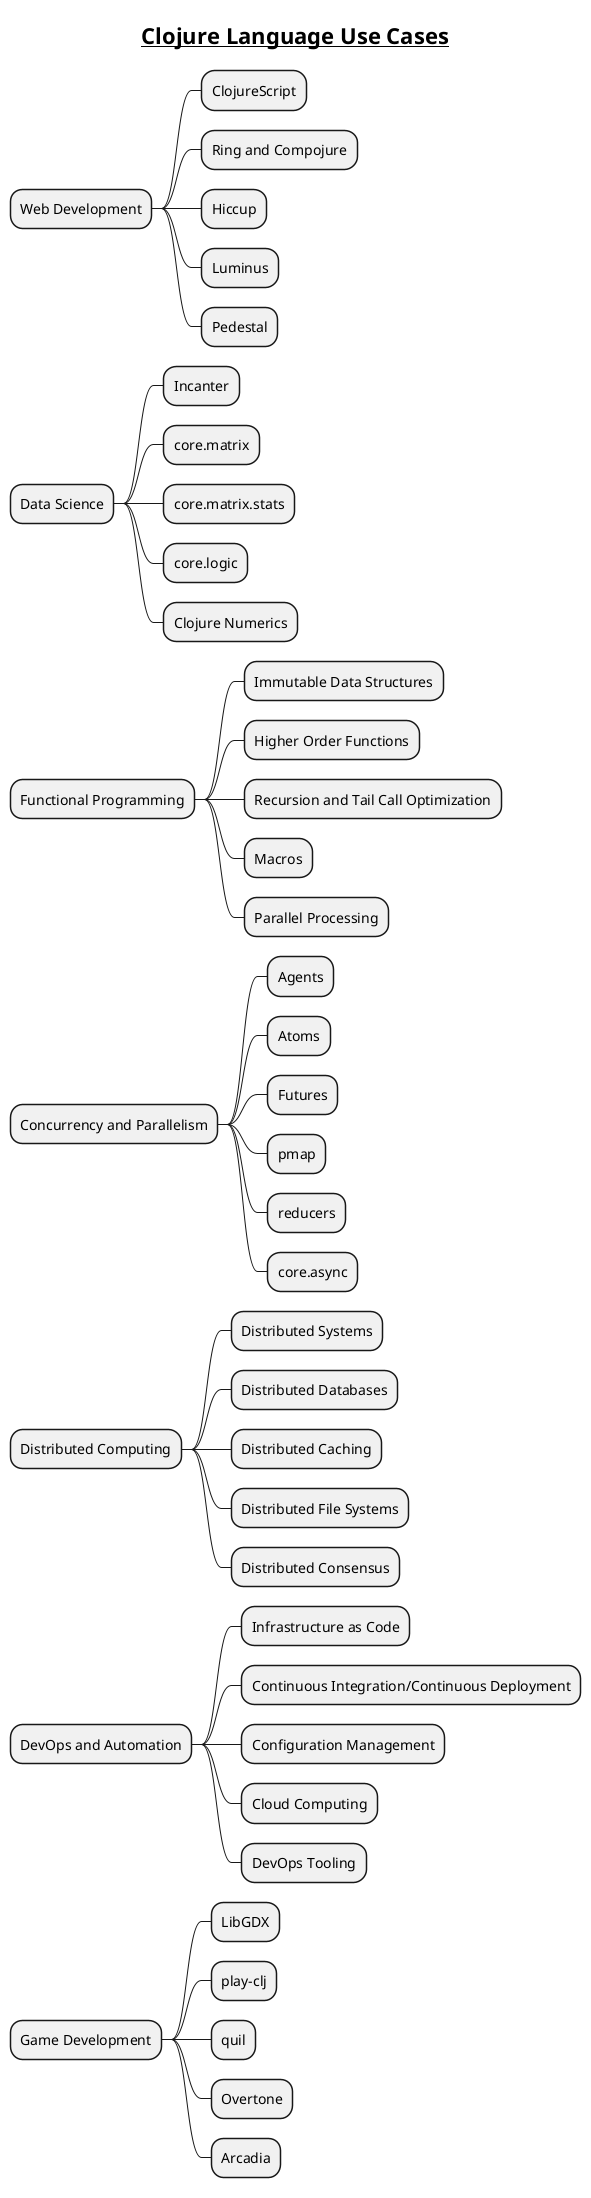 @startmindmap
title = __Clojure Language Use Cases__

* Web Development
** ClojureScript
** Ring and Compojure
** Hiccup
** Luminus
** Pedestal

* Data Science
** Incanter
** core.matrix
** core.matrix.stats
** core.logic
** Clojure Numerics

* Functional Programming
** Immutable Data Structures
** Higher Order Functions
** Recursion and Tail Call Optimization
** Macros
** Parallel Processing

* Concurrency and Parallelism
** Agents
** Atoms
** Futures
** pmap
** reducers
** core.async

* Distributed Computing
** Distributed Systems
** Distributed Databases
** Distributed Caching
** Distributed File Systems
** Distributed Consensus

* DevOps and Automation
** Infrastructure as Code
** Continuous Integration/Continuous Deployment
** Configuration Management
** Cloud Computing
** DevOps Tooling

* Game Development
** LibGDX
** play-clj
** quil
** Overtone
** Arcadia

@endmindmap
